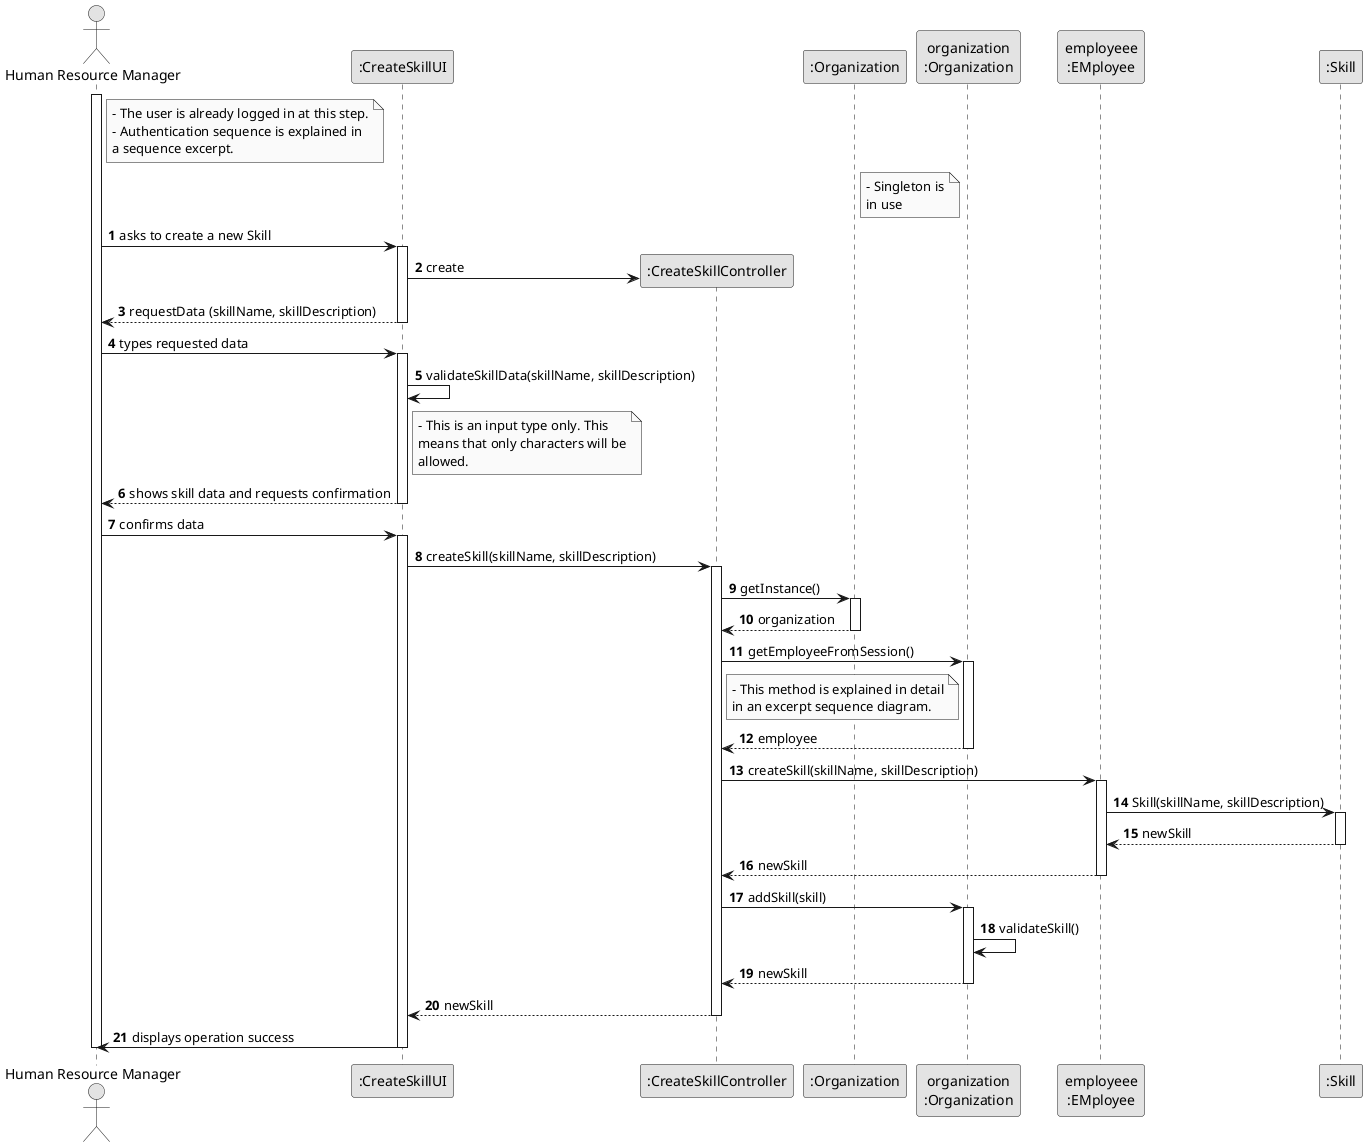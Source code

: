 @startuml
skinparam monochrome true
skinparam packageStyle rectangle
skinparam shadowing false

autonumber

'hide footbox

actor "Human Resource Manager" as HRM
participant ":CreateSkillUI" as UI
participant ":CreateSkillController" as CTRL
participant ":Organization" as ORG_SINGLETON
participant "organization\n:Organization" as ORG_INSTANCE
participant "employeee\n:EMployee" as MNGR
participant ":Skill" as SKILL
'participant ":HRManager" as MNGR

note right of HRM
    - The user is already logged in at this step.
    - Authentication sequence is explained in
    a sequence excerpt.
end note

note right of ORG_SINGLETON
    - Singleton is
    in use
end note


activate HRM

        HRM -> UI : asks to create a new Skill

        activate UI
            'create CTRL
            UI -> CTRL** : create




            'requests the HRM to input data
            UI --> HRM : requestData (skillName, skillDescription)
        deactivate UI

        HRM -> UI : types requested data

        activate UI

            UI -> UI : validateSkillData(skillName, skillDescription)
                note right of UI
                    - This is an input type only. This
                    means that only characters will be
                    allowed.
                end note


            deactivate CTRL

            UI --> HRM : shows skill data and requests confirmation

        deactivate UI

            HRM -> UI : confirms data

        activate UI

            UI -> CTRL : createSkill(skillName, skillDescription)


            activate CTRL

                CTRL -> ORG_SINGLETON : getInstance()

                activate ORG_SINGLETON

                    ORG_SINGLETON --> CTRL : organization

                deactivate ORG_SINGLETON

                CTRL -> ORG_INSTANCE : getEmployeeFromSession()

                                note right of CTRL
                                    - This method is explained in detail
                                    in an excerpt sequence diagram.
                                end note

                activate ORG_INSTANCE

                ORG_INSTANCE --> CTRL : employee

                deactivate ORG_INSTANCE

                CTRL -> MNGR : createSkill(skillName, skillDescription)

                activate MNGR

                MNGR -> SKILL : Skill(skillName, skillDescription)

                activate SKILL

                SKILL --> MNGR : newSkill

                deactivate SKILL

                MNGR --> CTRL : newSkill

                deactivate MNGR

                CTRL -> ORG_INSTANCE : addSkill(skill)

                activate ORG_INSTANCE

                ORG_INSTANCE -> ORG_INSTANCE : validateSkill()

                ORG_INSTANCE --> CTRL : newSkill

                deactivate ORG_INSTANCE

            CTRL --> UI : newSkill


        deactivate CTRL

        UI -> HRM : displays operation success

    deactivate UI

deactivate HRM

@enduml